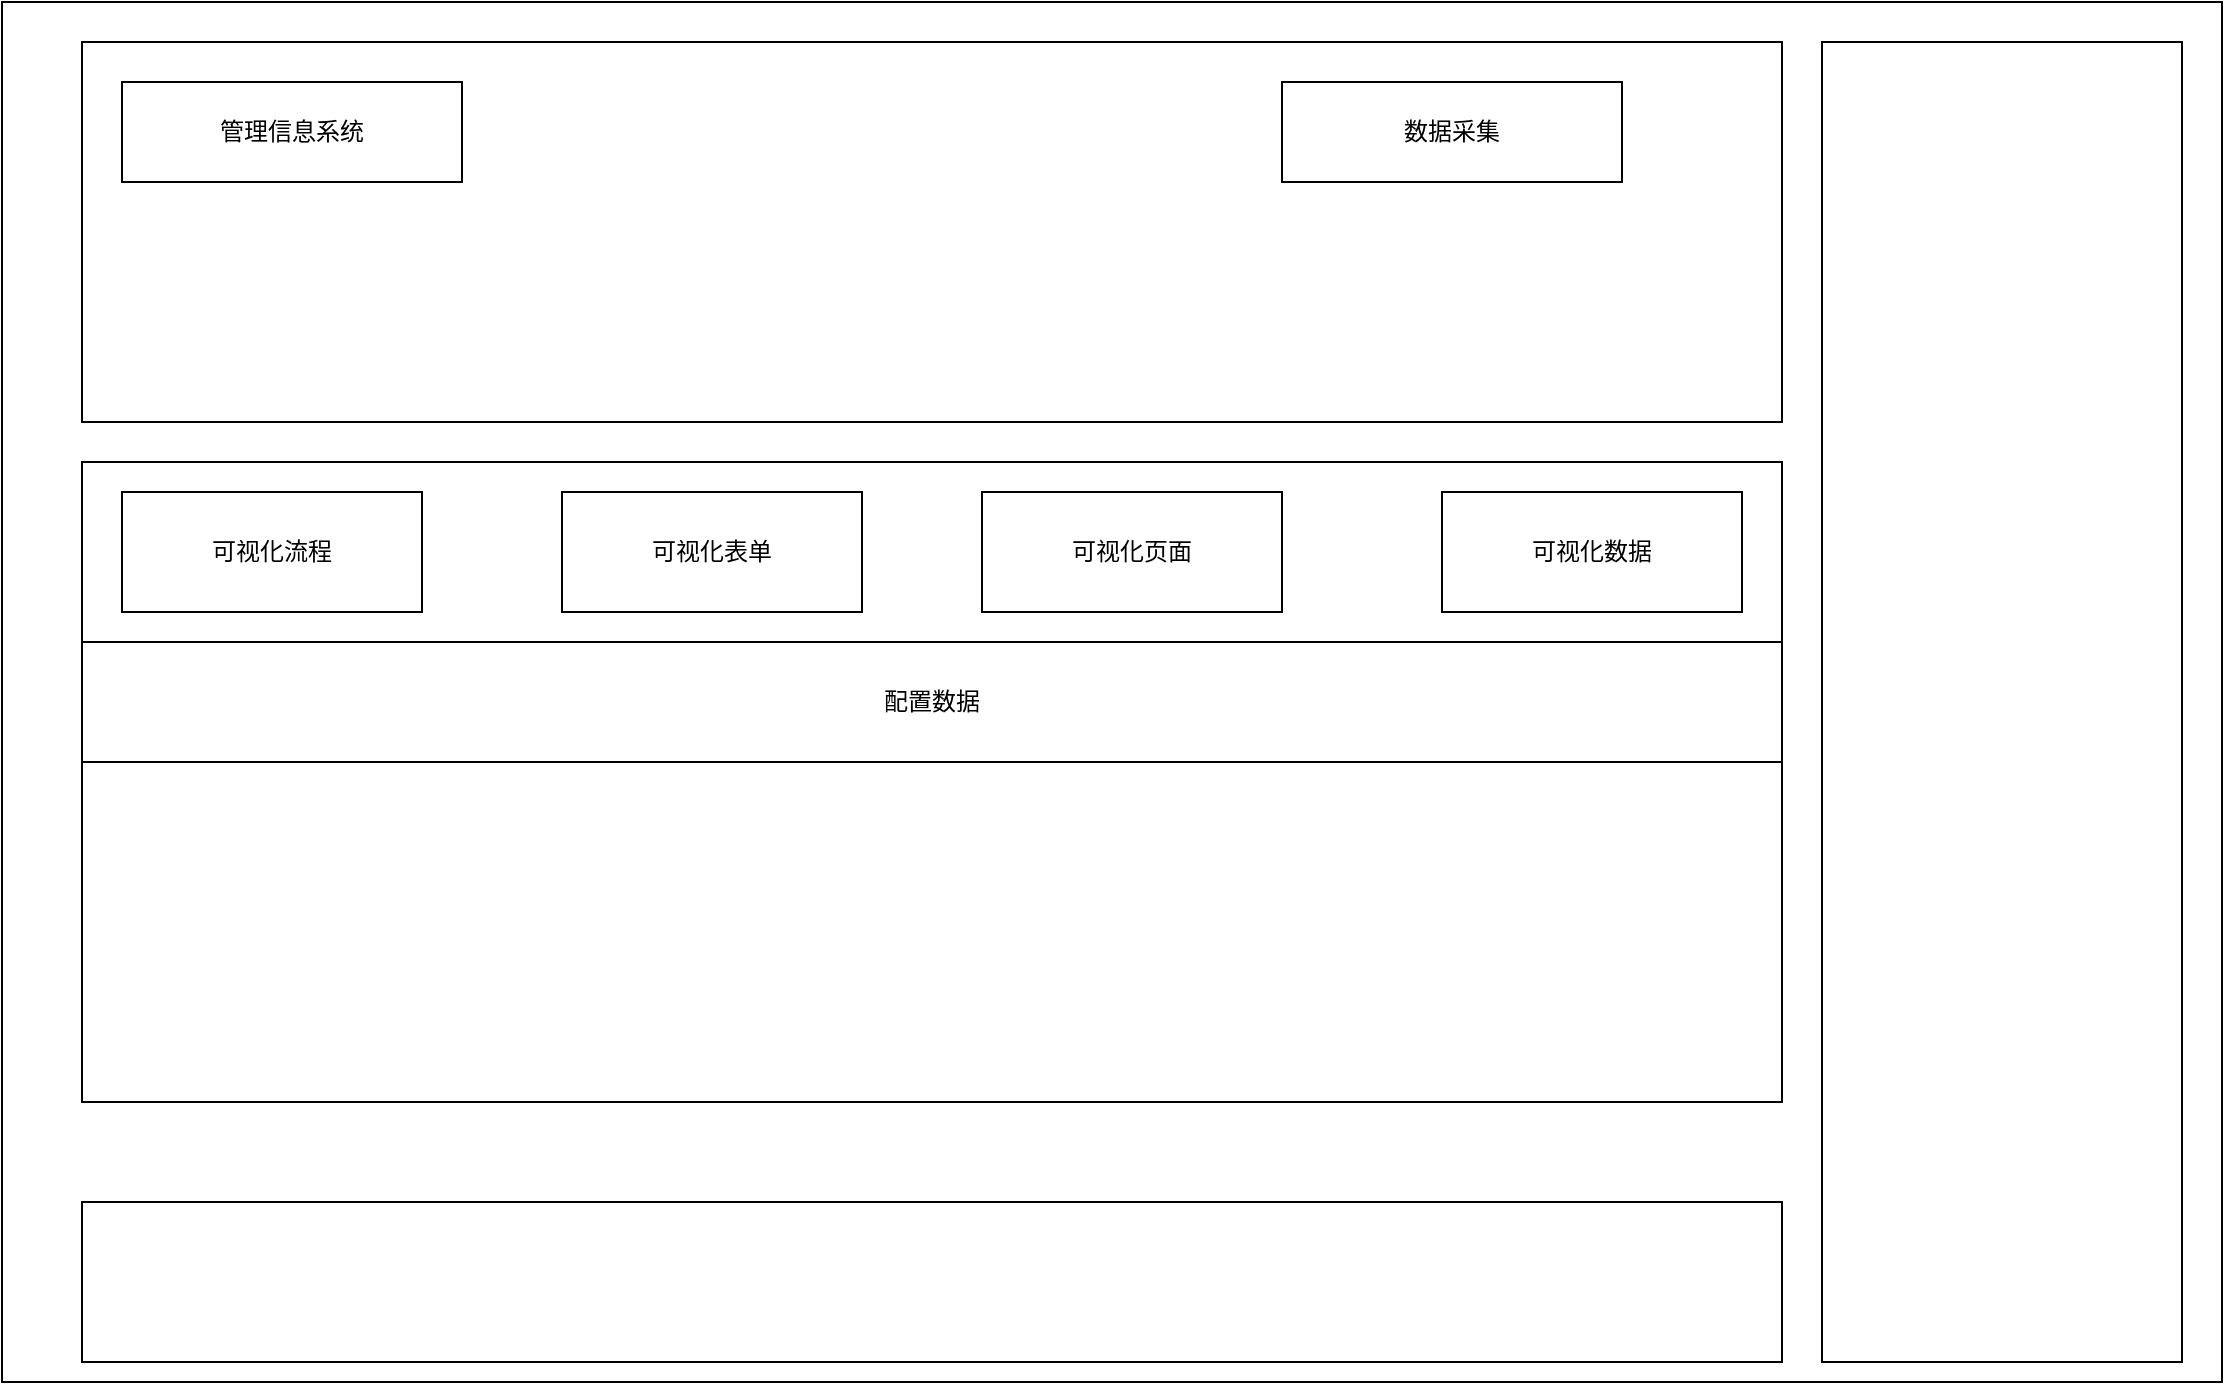 <mxfile version="24.2.9" type="github">
  <diagram name="第 1 页" id="HGLDyv8BH4dk013UrVIh">
    <mxGraphModel dx="2620" dy="923" grid="1" gridSize="10" guides="1" tooltips="1" connect="1" arrows="1" fold="1" page="1" pageScale="1" pageWidth="827" pageHeight="1169" math="0" shadow="0">
      <root>
        <mxCell id="0" />
        <mxCell id="1" parent="0" />
        <mxCell id="jLknQ4JefzLzpSv0ryhA-1" value="" style="rounded=0;whiteSpace=wrap;html=1;" vertex="1" parent="1">
          <mxGeometry x="-90" y="70" width="1110" height="690" as="geometry" />
        </mxCell>
        <mxCell id="jLknQ4JefzLzpSv0ryhA-2" value="" style="rounded=0;whiteSpace=wrap;html=1;" vertex="1" parent="1">
          <mxGeometry x="-50" y="90" width="850" height="190" as="geometry" />
        </mxCell>
        <mxCell id="jLknQ4JefzLzpSv0ryhA-4" value="" style="rounded=0;whiteSpace=wrap;html=1;" vertex="1" parent="1">
          <mxGeometry x="-50" y="300" width="850" height="320" as="geometry" />
        </mxCell>
        <mxCell id="jLknQ4JefzLzpSv0ryhA-5" value="" style="rounded=0;whiteSpace=wrap;html=1;" vertex="1" parent="1">
          <mxGeometry x="-50" y="670" width="850" height="80" as="geometry" />
        </mxCell>
        <mxCell id="jLknQ4JefzLzpSv0ryhA-6" value="" style="rounded=0;whiteSpace=wrap;html=1;" vertex="1" parent="1">
          <mxGeometry x="820" y="90" width="180" height="660" as="geometry" />
        </mxCell>
        <mxCell id="jLknQ4JefzLzpSv0ryhA-11" value="" style="rounded=0;whiteSpace=wrap;html=1;" vertex="1" parent="1">
          <mxGeometry x="-50" y="300" width="850" height="90" as="geometry" />
        </mxCell>
        <mxCell id="jLknQ4JefzLzpSv0ryhA-12" value="可视化流程" style="rounded=0;whiteSpace=wrap;html=1;" vertex="1" parent="1">
          <mxGeometry x="-30" y="315" width="150" height="60" as="geometry" />
        </mxCell>
        <mxCell id="jLknQ4JefzLzpSv0ryhA-13" value="可视化表单" style="rounded=0;whiteSpace=wrap;html=1;" vertex="1" parent="1">
          <mxGeometry x="190" y="315" width="150" height="60" as="geometry" />
        </mxCell>
        <mxCell id="jLknQ4JefzLzpSv0ryhA-14" value="可视化页面" style="rounded=0;whiteSpace=wrap;html=1;" vertex="1" parent="1">
          <mxGeometry x="400" y="315" width="150" height="60" as="geometry" />
        </mxCell>
        <mxCell id="jLknQ4JefzLzpSv0ryhA-15" value="可视化数据" style="rounded=0;whiteSpace=wrap;html=1;" vertex="1" parent="1">
          <mxGeometry x="630" y="315" width="150" height="60" as="geometry" />
        </mxCell>
        <mxCell id="jLknQ4JefzLzpSv0ryhA-21" value="管理信息系统" style="rounded=0;whiteSpace=wrap;html=1;" vertex="1" parent="1">
          <mxGeometry x="-30" y="110" width="170" height="50" as="geometry" />
        </mxCell>
        <mxCell id="jLknQ4JefzLzpSv0ryhA-22" value="数据采集" style="rounded=0;whiteSpace=wrap;html=1;" vertex="1" parent="1">
          <mxGeometry x="550" y="110" width="170" height="50" as="geometry" />
        </mxCell>
        <mxCell id="jLknQ4JefzLzpSv0ryhA-25" value="配置数据" style="rounded=0;whiteSpace=wrap;html=1;" vertex="1" parent="1">
          <mxGeometry x="-50" y="390" width="850" height="60" as="geometry" />
        </mxCell>
      </root>
    </mxGraphModel>
  </diagram>
</mxfile>
